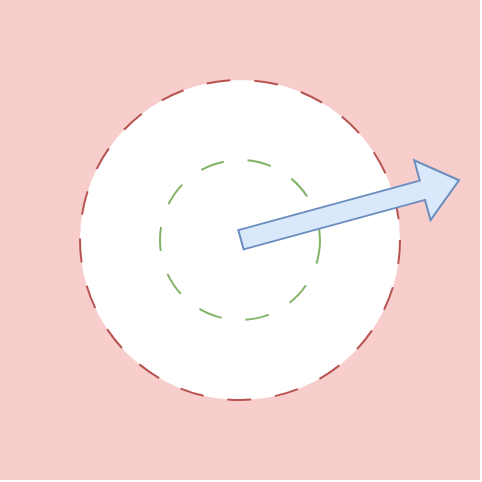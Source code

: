 <mxfile version="21.3.7" type="device">
  <diagram name="Page-1" id="_2xuHjJ9qUvxVlje_Iar">
    <mxGraphModel dx="683" dy="391" grid="1" gridSize="10" guides="1" tooltips="1" connect="1" arrows="1" fold="1" page="1" pageScale="1" pageWidth="240" pageHeight="240" math="0" shadow="0">
      <root>
        <mxCell id="0" />
        <mxCell id="1" parent="0" />
        <mxCell id="RCAuxhkoTANxclYSdcpx-9" value="" style="rounded=0;whiteSpace=wrap;html=1;strokeColor=none;fillColor=#f8cecc;shadow=0;glass=0;" vertex="1" parent="1">
          <mxGeometry width="240" height="240" as="geometry" />
        </mxCell>
        <mxCell id="RCAuxhkoTANxclYSdcpx-2" value="" style="ellipse;whiteSpace=wrap;html=1;aspect=fixed;fillColor=default;strokeColor=#b85450;dashed=1;dashPattern=12 12;" vertex="1" parent="1">
          <mxGeometry x="40" y="40" width="160" height="160" as="geometry" />
        </mxCell>
        <mxCell id="RCAuxhkoTANxclYSdcpx-1" value="" style="ellipse;whiteSpace=wrap;html=1;aspect=fixed;fillColor=none;dashed=1;dashPattern=12 12;strokeColor=#82b366;" vertex="1" parent="1">
          <mxGeometry x="80" y="80" width="80" height="80" as="geometry" />
        </mxCell>
        <mxCell id="RCAuxhkoTANxclYSdcpx-3" value="" style="shape=flexArrow;endArrow=classic;html=1;rounded=0;fillColor=#dae8fc;strokeColor=#6c8ebf;" edge="1" parent="1">
          <mxGeometry width="50" height="50" relative="1" as="geometry">
            <mxPoint x="120" y="120" as="sourcePoint" />
            <mxPoint x="230" y="90" as="targetPoint" />
          </mxGeometry>
        </mxCell>
      </root>
    </mxGraphModel>
  </diagram>
</mxfile>
